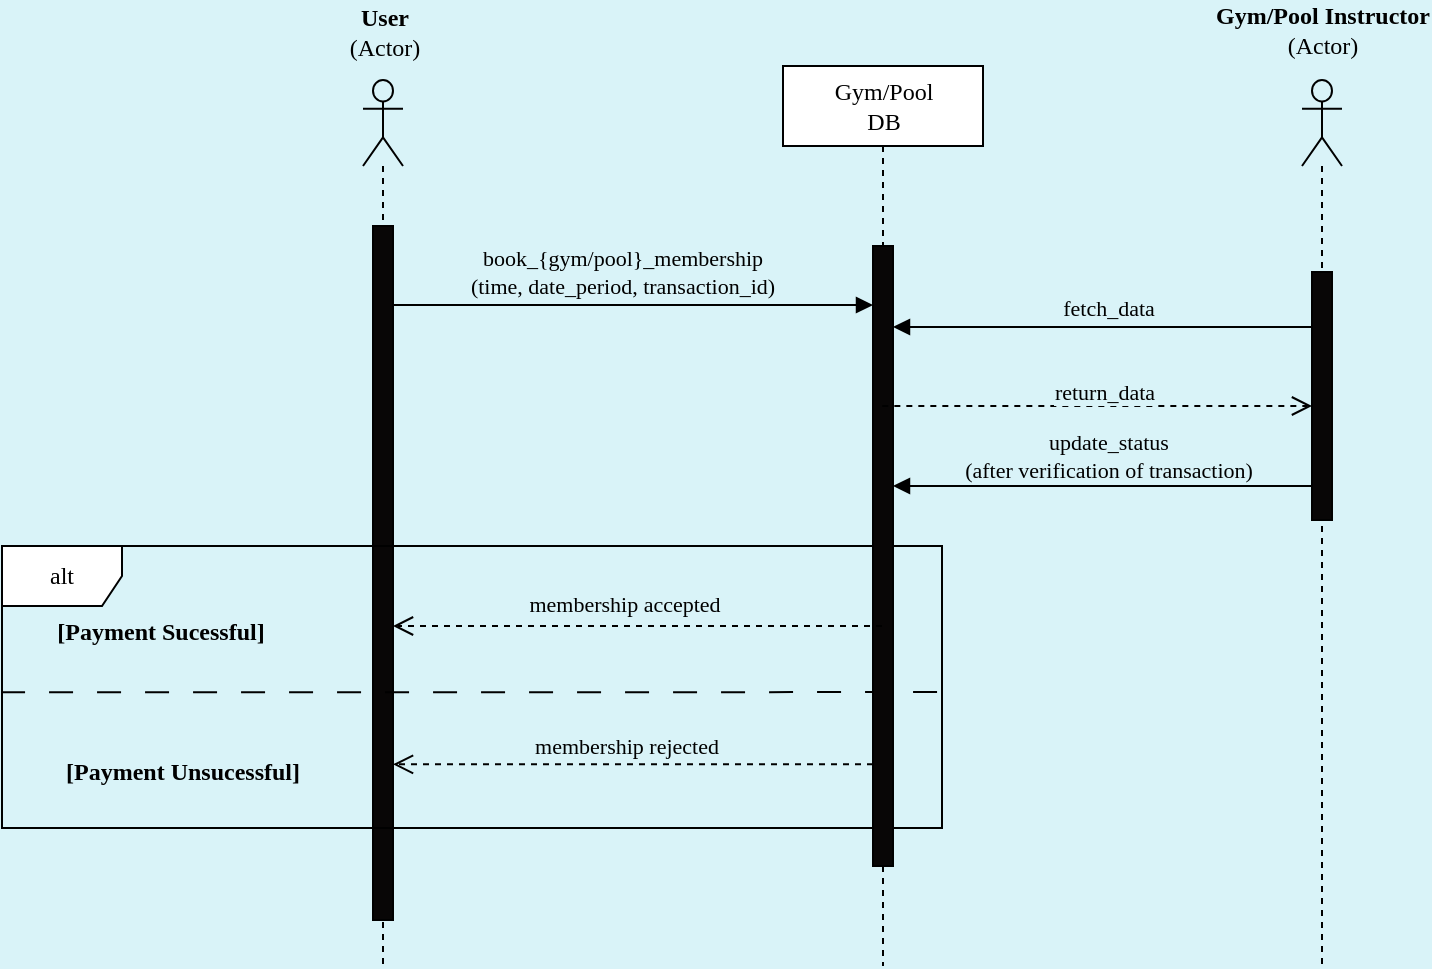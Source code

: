 <mxfile version="23.1.1" type="device">
  <diagram name="Page-1" id="61d4Ecp6K8iNIc3WCDyg">
    <mxGraphModel dx="1026" dy="692" grid="1" gridSize="10" guides="1" tooltips="1" connect="1" arrows="1" fold="1" page="1" pageScale="1" pageWidth="827" pageHeight="1169" background="#D9F3F8" math="0" shadow="0">
      <root>
        <mxCell id="0" />
        <mxCell id="1" parent="0" />
        <mxCell id="Xs4oKsTvRgISsXQ9Vran-1" value="" style="shape=umlLifeline;perimeter=lifelinePerimeter;whiteSpace=wrap;html=1;container=1;dropTarget=0;collapsible=0;recursiveResize=0;outlineConnect=0;portConstraint=eastwest;newEdgeStyle={&quot;curved&quot;:0,&quot;rounded&quot;:0};participant=umlActor;fillColor=none;size=43;" vertex="1" parent="1">
          <mxGeometry x="250.5" y="77" width="20" height="443" as="geometry" />
        </mxCell>
        <mxCell id="Xs4oKsTvRgISsXQ9Vran-2" value="" style="html=1;points=[[0,0,0,0,5],[0,1,0,0,-5],[1,0,0,0,5],[1,1,0,0,-5]];perimeter=orthogonalPerimeter;outlineConnect=0;targetShapes=umlLifeline;portConstraint=eastwest;newEdgeStyle={&quot;curved&quot;:0,&quot;rounded&quot;:0};fillColor=#080606;strokeColor=#000000;" vertex="1" parent="Xs4oKsTvRgISsXQ9Vran-1">
          <mxGeometry x="5" y="73" width="10" height="347" as="geometry" />
        </mxCell>
        <mxCell id="Xs4oKsTvRgISsXQ9Vran-3" value="User&lt;br&gt;&lt;span style=&quot;font-weight: normal;&quot;&gt;(Actor)&lt;/span&gt;" style="text;align=center;fontStyle=1;verticalAlign=middle;spacingLeft=3;spacingRight=3;strokeColor=none;rotatable=0;points=[[0,0.5],[1,0.5]];portConstraint=eastwest;html=1;fontFamily=Poppins;fontSource=https%3A%2F%2Ffonts.googleapis.com%2Fcss%3Ffamily%3DPoppins;" vertex="1" parent="1">
          <mxGeometry x="220.5" y="40" width="80" height="26" as="geometry" />
        </mxCell>
        <mxCell id="Xs4oKsTvRgISsXQ9Vran-4" value="" style="html=1;verticalAlign=bottom;endArrow=block;curved=0;rounded=0;" edge="1" parent="1">
          <mxGeometry x="-0.001" relative="1" as="geometry">
            <mxPoint x="265.5" y="189.5" as="sourcePoint" />
            <mxPoint x="505.5" y="189.5" as="targetPoint" />
            <mxPoint as="offset" />
          </mxGeometry>
        </mxCell>
        <mxCell id="Xs4oKsTvRgISsXQ9Vran-5" value="book_{gym/pool}_membership&lt;br&gt;(time, date_period, transaction_id)" style="edgeLabel;html=1;align=center;verticalAlign=middle;resizable=0;points=[];fontFamily=Poppins;fontSource=https%3A%2F%2Ffonts.googleapis.com%2Fcss%3Ffamily%3DPoppins;labelBackgroundColor=#D9F3F8;" vertex="1" connectable="0" parent="Xs4oKsTvRgISsXQ9Vran-4">
          <mxGeometry x="-0.037" y="-2" relative="1" as="geometry">
            <mxPoint x="-1" y="-19" as="offset" />
          </mxGeometry>
        </mxCell>
        <mxCell id="Xs4oKsTvRgISsXQ9Vran-6" value="&lt;font data-font-src=&quot;https://fonts.googleapis.com/css?family=Poppins&quot; face=&quot;Poppins&quot;&gt;alt&lt;/font&gt;" style="shape=umlFrame;whiteSpace=wrap;html=1;pointerEvents=0;" vertex="1" parent="1">
          <mxGeometry x="70" y="310" width="470" height="141" as="geometry" />
        </mxCell>
        <mxCell id="Xs4oKsTvRgISsXQ9Vran-7" value="" style="endArrow=none;dashed=1;html=1;rounded=0;entryX=0.999;entryY=0.518;entryDx=0;entryDy=0;entryPerimeter=0;exitX=-0.001;exitY=0.519;exitDx=0;exitDy=0;exitPerimeter=0;dashPattern=12 12;" edge="1" parent="1" source="Xs4oKsTvRgISsXQ9Vran-6" target="Xs4oKsTvRgISsXQ9Vran-6">
          <mxGeometry width="50" height="50" relative="1" as="geometry">
            <mxPoint x="110.5" y="291.91" as="sourcePoint" />
            <mxPoint x="570.5" y="290.02" as="targetPoint" />
          </mxGeometry>
        </mxCell>
        <mxCell id="Xs4oKsTvRgISsXQ9Vran-8" value="&lt;font data-font-src=&quot;https://fonts.googleapis.com/css?family=Poppins&quot; face=&quot;Poppins&quot;&gt;Gym/Pool&lt;br&gt;DB&lt;/font&gt;" style="shape=umlLifeline;perimeter=lifelinePerimeter;whiteSpace=wrap;html=1;container=1;dropTarget=0;collapsible=0;recursiveResize=0;outlineConnect=0;portConstraint=eastwest;newEdgeStyle={&quot;curved&quot;:0,&quot;rounded&quot;:0};" vertex="1" parent="1">
          <mxGeometry x="460.5" y="70" width="100" height="450" as="geometry" />
        </mxCell>
        <mxCell id="Xs4oKsTvRgISsXQ9Vran-9" value="" style="html=1;points=[[0,0,0,0,5],[0,1,0,0,-5],[1,0,0,0,5],[1,1,0,0,-5]];perimeter=orthogonalPerimeter;outlineConnect=0;targetShapes=umlLifeline;portConstraint=eastwest;newEdgeStyle={&quot;curved&quot;:0,&quot;rounded&quot;:0};fillColor=#080606;strokeColor=#000000;" vertex="1" parent="Xs4oKsTvRgISsXQ9Vran-8">
          <mxGeometry x="45" y="90" width="10" height="310" as="geometry" />
        </mxCell>
        <mxCell id="Xs4oKsTvRgISsXQ9Vran-10" value="" style="html=1;verticalAlign=bottom;endArrow=open;dashed=1;endSize=8;curved=0;rounded=0;" edge="1" parent="1">
          <mxGeometry relative="1" as="geometry">
            <mxPoint x="510.0" y="350" as="sourcePoint" />
            <mxPoint x="265.5" y="350" as="targetPoint" />
          </mxGeometry>
        </mxCell>
        <mxCell id="Xs4oKsTvRgISsXQ9Vran-11" value="membership accepted" style="edgeLabel;html=1;align=center;verticalAlign=middle;resizable=0;points=[];fontFamily=Poppins;fontSource=https%3A%2F%2Ffonts.googleapis.com%2Fcss%3Ffamily%3DPoppins;labelBackgroundColor=#D9F3F8;" vertex="1" connectable="0" parent="Xs4oKsTvRgISsXQ9Vran-10">
          <mxGeometry x="0.034" y="-1" relative="1" as="geometry">
            <mxPoint x="-3" y="-10" as="offset" />
          </mxGeometry>
        </mxCell>
        <mxCell id="Xs4oKsTvRgISsXQ9Vran-12" value="" style="html=1;verticalAlign=bottom;endArrow=open;dashed=1;endSize=8;curved=0;rounded=0;" edge="1" parent="1">
          <mxGeometry relative="1" as="geometry">
            <mxPoint x="505.5" y="419.17" as="sourcePoint" />
            <mxPoint x="265.5" y="419.17" as="targetPoint" />
          </mxGeometry>
        </mxCell>
        <mxCell id="Xs4oKsTvRgISsXQ9Vran-13" value="membership rejected" style="edgeLabel;html=1;align=center;verticalAlign=middle;resizable=0;points=[];fontFamily=Poppins;fontSource=https%3A%2F%2Ffonts.googleapis.com%2Fcss%3Ffamily%3DPoppins;labelBackgroundColor=#D9F3F8;" vertex="1" connectable="0" parent="Xs4oKsTvRgISsXQ9Vran-12">
          <mxGeometry x="0.034" y="-1" relative="1" as="geometry">
            <mxPoint y="-8" as="offset" />
          </mxGeometry>
        </mxCell>
        <mxCell id="Xs4oKsTvRgISsXQ9Vran-14" value="[Payment Sucessful]" style="text;align=center;fontStyle=1;verticalAlign=middle;spacingLeft=3;spacingRight=3;strokeColor=none;rotatable=0;points=[[0,0.5],[1,0.5]];portConstraint=eastwest;html=1;fontFamily=Poppins;fontSource=https%3A%2F%2Ffonts.googleapis.com%2Fcss%3Ffamily%3DPoppins;" vertex="1" parent="1">
          <mxGeometry x="108.5" y="340" width="80" height="26" as="geometry" />
        </mxCell>
        <mxCell id="Xs4oKsTvRgISsXQ9Vran-15" value="[Payment Unsucessful]" style="text;align=center;fontStyle=1;verticalAlign=middle;spacingLeft=3;spacingRight=3;strokeColor=none;rotatable=0;points=[[0,0.5],[1,0.5]];portConstraint=eastwest;html=1;fontFamily=Poppins;fontSource=https%3A%2F%2Ffonts.googleapis.com%2Fcss%3Ffamily%3DPoppins;" vertex="1" parent="1">
          <mxGeometry x="120" y="410" width="80" height="26" as="geometry" />
        </mxCell>
        <mxCell id="Xs4oKsTvRgISsXQ9Vran-16" value="" style="shape=umlLifeline;perimeter=lifelinePerimeter;whiteSpace=wrap;html=1;container=1;dropTarget=0;collapsible=0;recursiveResize=0;outlineConnect=0;portConstraint=eastwest;newEdgeStyle={&quot;curved&quot;:0,&quot;rounded&quot;:0};participant=umlActor;fillColor=none;size=43;" vertex="1" parent="1">
          <mxGeometry x="720" y="77" width="20" height="443" as="geometry" />
        </mxCell>
        <mxCell id="Xs4oKsTvRgISsXQ9Vran-17" value="" style="html=1;points=[[0,0,0,0,5],[0,1,0,0,-5],[1,0,0,0,5],[1,1,0,0,-5]];perimeter=orthogonalPerimeter;outlineConnect=0;targetShapes=umlLifeline;portConstraint=eastwest;newEdgeStyle={&quot;curved&quot;:0,&quot;rounded&quot;:0};fillColor=#080606;strokeColor=#000000;" vertex="1" parent="Xs4oKsTvRgISsXQ9Vran-16">
          <mxGeometry x="5" y="96" width="10" height="124" as="geometry" />
        </mxCell>
        <mxCell id="Xs4oKsTvRgISsXQ9Vran-18" value="Gym/Pool Instructor&lt;br&gt;&lt;span style=&quot;font-weight: normal;&quot;&gt;(Actor)&lt;/span&gt;" style="text;align=center;fontStyle=1;verticalAlign=middle;spacingLeft=3;spacingRight=3;strokeColor=none;rotatable=0;points=[[0,0.5],[1,0.5]];portConstraint=eastwest;html=1;fontFamily=Poppins;fontSource=https%3A%2F%2Ffonts.googleapis.com%2Fcss%3Ffamily%3DPoppins;" vertex="1" parent="1">
          <mxGeometry x="690" y="39" width="80" height="26" as="geometry" />
        </mxCell>
        <mxCell id="Xs4oKsTvRgISsXQ9Vran-19" value="" style="html=1;verticalAlign=bottom;endArrow=block;curved=0;rounded=0;" edge="1" parent="1">
          <mxGeometry x="-0.001" relative="1" as="geometry">
            <mxPoint x="725" y="200.5" as="sourcePoint" />
            <mxPoint x="515.5" y="200.5" as="targetPoint" />
            <mxPoint as="offset" />
          </mxGeometry>
        </mxCell>
        <mxCell id="Xs4oKsTvRgISsXQ9Vran-20" value="fetch_data" style="edgeLabel;html=1;align=center;verticalAlign=middle;resizable=0;points=[];fontFamily=Poppins;fontSource=https%3A%2F%2Ffonts.googleapis.com%2Fcss%3Ffamily%3DPoppins;labelBackgroundColor=#D9F3F8;" vertex="1" connectable="0" parent="Xs4oKsTvRgISsXQ9Vran-19">
          <mxGeometry x="-0.037" y="-2" relative="1" as="geometry">
            <mxPoint x="-1" y="-8" as="offset" />
          </mxGeometry>
        </mxCell>
        <mxCell id="Xs4oKsTvRgISsXQ9Vran-21" value="" style="html=1;verticalAlign=bottom;endArrow=open;dashed=1;endSize=8;curved=0;rounded=0;" edge="1" parent="1">
          <mxGeometry relative="1" as="geometry">
            <mxPoint x="510.167" y="240" as="sourcePoint" />
            <mxPoint x="725" y="240" as="targetPoint" />
          </mxGeometry>
        </mxCell>
        <mxCell id="Xs4oKsTvRgISsXQ9Vran-22" value="return_data" style="edgeLabel;html=1;align=center;verticalAlign=middle;resizable=0;points=[];fontFamily=Poppins;fontSource=https%3A%2F%2Ffonts.googleapis.com%2Fcss%3Ffamily%3DPoppins;labelBackgroundColor=#D9F3F8;" vertex="1" connectable="0" parent="Xs4oKsTvRgISsXQ9Vran-21">
          <mxGeometry x="0.034" y="-1" relative="1" as="geometry">
            <mxPoint y="-8" as="offset" />
          </mxGeometry>
        </mxCell>
        <mxCell id="Xs4oKsTvRgISsXQ9Vran-25" value="" style="html=1;verticalAlign=bottom;endArrow=block;curved=0;rounded=0;" edge="1" parent="1">
          <mxGeometry x="-0.001" relative="1" as="geometry">
            <mxPoint x="725" y="280.0" as="sourcePoint" />
            <mxPoint x="515.5" y="280.0" as="targetPoint" />
            <mxPoint as="offset" />
          </mxGeometry>
        </mxCell>
        <mxCell id="Xs4oKsTvRgISsXQ9Vran-26" value="update_status&lt;br&gt;(after verification of transaction)" style="edgeLabel;html=1;align=center;verticalAlign=middle;resizable=0;points=[];fontFamily=Poppins;fontSource=https%3A%2F%2Ffonts.googleapis.com%2Fcss%3Ffamily%3DPoppins;labelBackgroundColor=#D9F3F8;" vertex="1" connectable="0" parent="Xs4oKsTvRgISsXQ9Vran-25">
          <mxGeometry x="-0.037" y="-2" relative="1" as="geometry">
            <mxPoint x="-1" y="-13" as="offset" />
          </mxGeometry>
        </mxCell>
      </root>
    </mxGraphModel>
  </diagram>
</mxfile>
